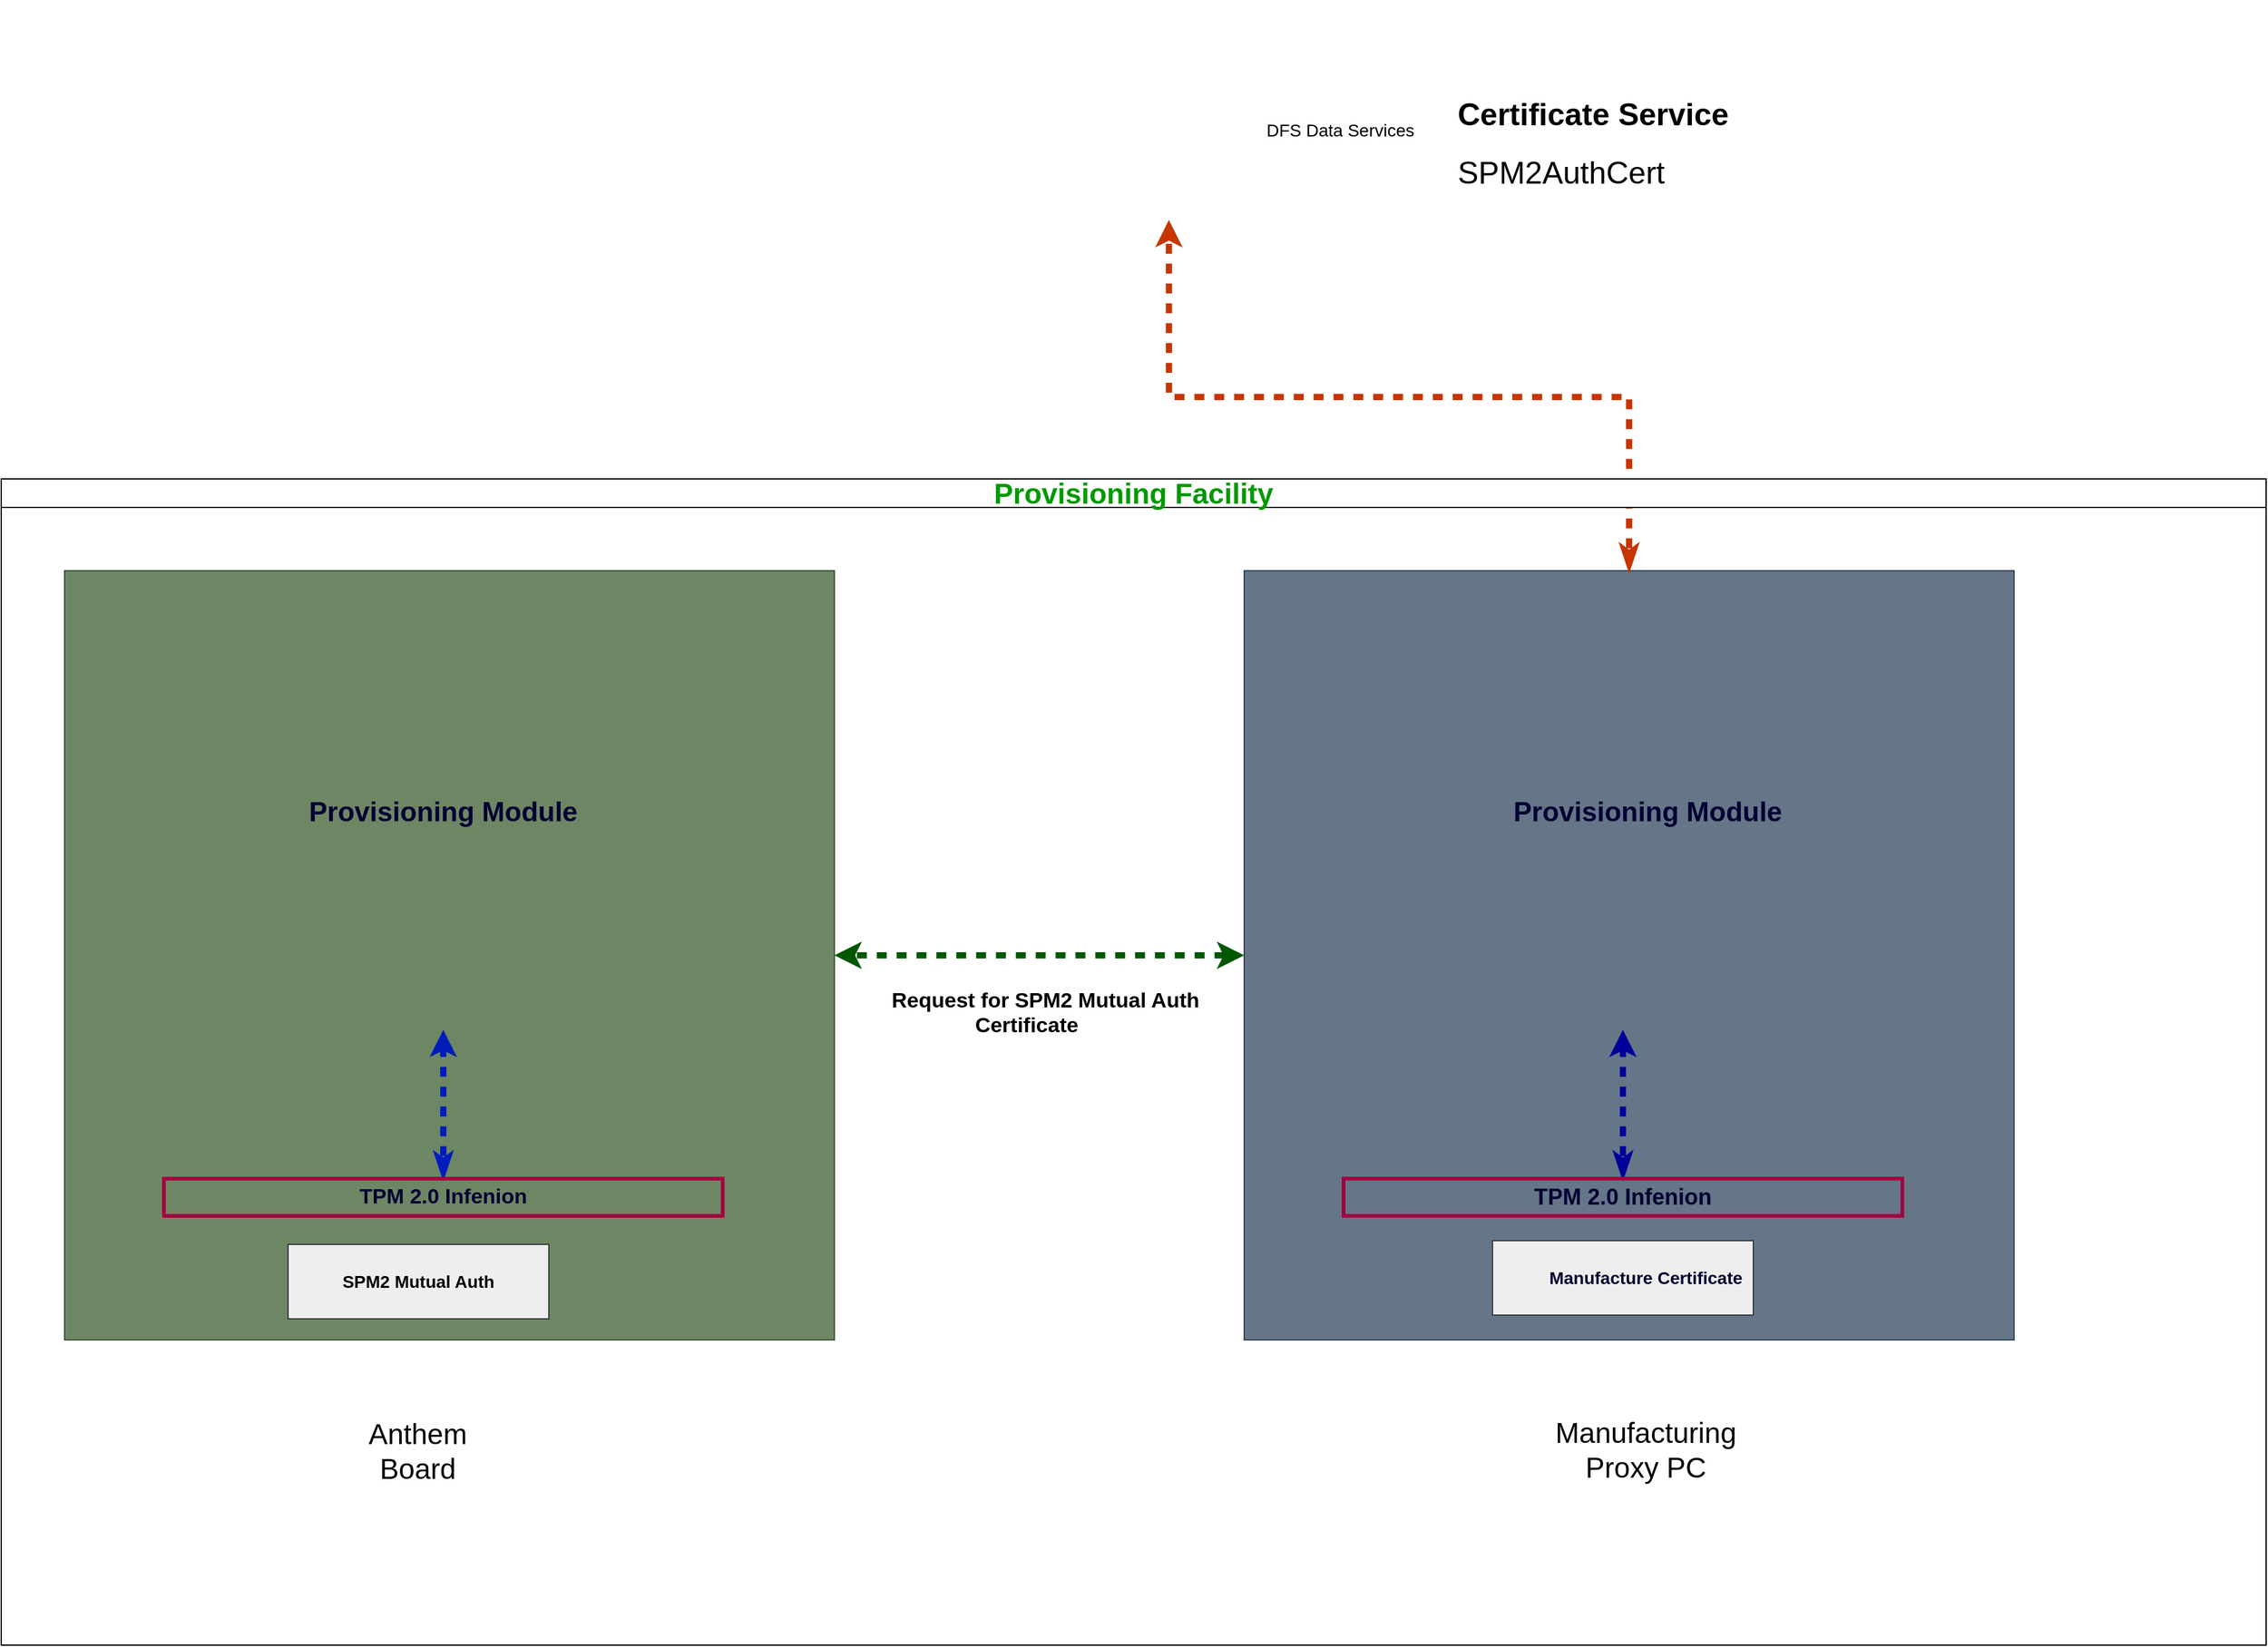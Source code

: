 <mxfile version="24.7.16">
  <diagram name="DFS_ProvisioningDraw" id="_mYJvmgeRwq7VSC3AKh9">
    <mxGraphModel dx="2037" dy="1130" grid="1" gridSize="10" guides="1" tooltips="1" connect="1" arrows="1" fold="1" page="1" pageScale="1" pageWidth="850" pageHeight="1100" math="0" shadow="0">
      <root>
        <mxCell id="0" />
        <mxCell id="1" parent="0" />
        <mxCell id="ZtXv10czIwVztega7ro4-6" style="edgeStyle=orthogonalEdgeStyle;rounded=0;orthogonalLoop=1;jettySize=auto;html=1;entryX=0;entryY=0.5;entryDx=0;entryDy=0;startArrow=classic;startFill=1;flowAnimation=1;fillColor=#008a00;strokeColor=#005700;strokeWidth=5;" edge="1" parent="1" source="ZtXv10czIwVztega7ro4-7" target="ZtXv10czIwVztega7ro4-14">
          <mxGeometry relative="1" as="geometry" />
        </mxCell>
        <mxCell id="ZtXv10czIwVztega7ro4-7" value="" style="whiteSpace=wrap;html=1;aspect=fixed;fillColor=#6d8764;fontColor=#ffffff;strokeColor=#3A5431;" vertex="1" parent="1">
          <mxGeometry x="341" y="760" width="620" height="620" as="geometry" />
        </mxCell>
        <mxCell id="ZtXv10czIwVztega7ro4-8" value="&lt;span style=&quot;color: rgb(0, 0, 0);&quot;&gt;&lt;b&gt;&lt;font style=&quot;font-size: 14px;&quot;&gt;SPM2 Mutual Auth&lt;/font&gt;&lt;/b&gt;&lt;/span&gt;" style="rounded=0;whiteSpace=wrap;html=1;fillColor=#eeeeee;strokeColor=#36393d;" vertex="1" parent="1">
          <mxGeometry x="521" y="1303" width="210" height="60" as="geometry" />
        </mxCell>
        <mxCell id="ZtXv10czIwVztega7ro4-9" value="" style="shape=image;verticalLabelPosition=bottom;labelBackgroundColor=default;verticalAlign=top;aspect=fixed;imageAspect=0;image=https://cdn3d.iconscout.com/3d/premium/thumb/encryption-key-3d-icon-download-in-png-blend-fbx-gltf-file-formats--digital-access-cryptography-internet-security-pack-crime-icons-6909971.png?f=webp;" vertex="1" parent="1">
          <mxGeometry x="688" y="1309" width="40" height="40" as="geometry" />
        </mxCell>
        <mxCell id="ZtXv10czIwVztega7ro4-10" style="edgeStyle=orthogonalEdgeStyle;rounded=0;orthogonalLoop=1;jettySize=auto;html=1;startArrow=classicThin;startFill=1;strokeWidth=5;flowAnimation=1;strokeColor=#001DBC;fillColor=#0050ef;" edge="1" parent="1" source="ZtXv10czIwVztega7ro4-11" target="ZtXv10czIwVztega7ro4-12">
          <mxGeometry relative="1" as="geometry" />
        </mxCell>
        <mxCell id="ZtXv10czIwVztega7ro4-11" value="&lt;b&gt;&lt;font style=&quot;font-size: 17px;&quot; color=&quot;#000033&quot;&gt;TPM 2.0 Infenion&lt;/font&gt;&lt;/b&gt;" style="text;html=1;align=center;verticalAlign=middle;whiteSpace=wrap;rounded=0;fillColor=none;fontColor=#ffffff;strokeColor=#A50040;strokeWidth=3;" vertex="1" parent="1">
          <mxGeometry x="421" y="1250" width="450" height="30" as="geometry" />
        </mxCell>
        <mxCell id="ZtXv10czIwVztega7ro4-12" value="" style="shape=image;verticalLabelPosition=bottom;labelBackgroundColor=default;verticalAlign=top;aspect=fixed;imageAspect=0;image=https://cdn3d.iconscout.com/3d/premium/thumb/software-development-3d-icon-download-in-png-blend-fbx-gltf-file-formats--html-logo-programming-coding-pack-design-icons-6716438.png?f=webp;" vertex="1" parent="1">
          <mxGeometry x="561" y="960" width="170" height="170" as="geometry" />
        </mxCell>
        <mxCell id="ZtXv10czIwVztega7ro4-13" value="&lt;font style=&quot;font-size: 22px;&quot; color=&quot;#000033&quot;&gt;&lt;b&gt;Provisioning Module&lt;/b&gt;&lt;/font&gt;" style="text;html=1;align=center;verticalAlign=middle;whiteSpace=wrap;rounded=0;" vertex="1" parent="1">
          <mxGeometry x="421" y="940" width="450" height="30" as="geometry" />
        </mxCell>
        <mxCell id="ZtXv10czIwVztega7ro4-14" value="" style="whiteSpace=wrap;html=1;aspect=fixed;fillColor=#647687;fontColor=#ffffff;strokeColor=#314354;" vertex="1" parent="1">
          <mxGeometry x="1291" y="760" width="620" height="620" as="geometry" />
        </mxCell>
        <mxCell id="ZtXv10czIwVztega7ro4-15" value="" style="shape=image;verticalLabelPosition=bottom;labelBackgroundColor=default;verticalAlign=top;aspect=fixed;imageAspect=0;image=https://cdn3d.iconscout.com/3d/premium/thumb/encryption-3d-illustration-download-in-png-blend-fbx-gltf-file-formats--bitcoin-logo-padlock-lock-blockchain-pack-business-illustrations-3927985.png?f=webp;" vertex="1" parent="1">
          <mxGeometry x="1421" y="1300" width="60" height="60" as="geometry" />
        </mxCell>
        <mxCell id="ZtXv10czIwVztega7ro4-16" value="" style="rounded=0;whiteSpace=wrap;html=1;fillColor=#eeeeee;strokeColor=#36393d;" vertex="1" parent="1">
          <mxGeometry x="1491" y="1300" width="210" height="60" as="geometry" />
        </mxCell>
        <mxCell id="ZtXv10czIwVztega7ro4-17" value="" style="shape=image;verticalLabelPosition=bottom;labelBackgroundColor=default;verticalAlign=top;aspect=fixed;imageAspect=0;image=https://cdn3d.iconscout.com/3d/premium/thumb/encryption-key-3d-icon-download-in-png-blend-fbx-gltf-file-formats--digital-access-cryptography-internet-security-pack-crime-icons-6909971.png?f=webp;" vertex="1" parent="1">
          <mxGeometry x="1491" y="1310" width="40" height="40" as="geometry" />
        </mxCell>
        <mxCell id="ZtXv10czIwVztega7ro4-18" value="&lt;font style=&quot;font-size: 14px;&quot; color=&quot;#000033&quot;&gt;&lt;b&gt;Manufacture Certificate&lt;/b&gt;&lt;/font&gt;" style="text;html=1;align=center;verticalAlign=middle;whiteSpace=wrap;rounded=0;" vertex="1" parent="1">
          <mxGeometry x="1533.5" y="1315" width="160.5" height="30" as="geometry" />
        </mxCell>
        <mxCell id="ZtXv10czIwVztega7ro4-19" style="edgeStyle=orthogonalEdgeStyle;rounded=0;orthogonalLoop=1;jettySize=auto;html=1;startArrow=classicThin;startFill=1;strokeWidth=5;flowAnimation=1;strokeColor=#000099;" edge="1" parent="1" source="ZtXv10czIwVztega7ro4-20" target="ZtXv10czIwVztega7ro4-21">
          <mxGeometry relative="1" as="geometry" />
        </mxCell>
        <mxCell id="ZtXv10czIwVztega7ro4-20" value="&lt;font size=&quot;1&quot; color=&quot;#000033&quot;&gt;&lt;b style=&quot;font-size: 18px;&quot;&gt;TPM 2.0 Infenion&lt;/b&gt;&lt;/font&gt;" style="text;html=1;align=center;verticalAlign=middle;whiteSpace=wrap;rounded=0;fillColor=none;fontColor=#ffffff;strokeColor=#A50040;strokeWidth=3;" vertex="1" parent="1">
          <mxGeometry x="1371" y="1250" width="450" height="30" as="geometry" />
        </mxCell>
        <mxCell id="ZtXv10czIwVztega7ro4-21" value="" style="shape=image;verticalLabelPosition=bottom;labelBackgroundColor=default;verticalAlign=top;aspect=fixed;imageAspect=0;image=https://cdn3d.iconscout.com/3d/premium/thumb/software-development-3d-icon-download-in-png-blend-fbx-gltf-file-formats--html-logo-programming-coding-pack-design-icons-6716438.png?f=webp;" vertex="1" parent="1">
          <mxGeometry x="1511" y="960" width="170" height="170" as="geometry" />
        </mxCell>
        <mxCell id="ZtXv10czIwVztega7ro4-22" value="&lt;b style=&quot;color: rgb(0, 0, 51); font-size: 22px;&quot;&gt;Provisioning Module&lt;/b&gt;" style="text;html=1;align=center;verticalAlign=middle;whiteSpace=wrap;rounded=0;" vertex="1" parent="1">
          <mxGeometry x="1391" y="940" width="450" height="30" as="geometry" />
        </mxCell>
        <mxCell id="ZtXv10czIwVztega7ro4-23" value="" style="shape=image;verticalLabelPosition=bottom;labelBackgroundColor=default;verticalAlign=top;aspect=fixed;imageAspect=0;image=https://cdn3d.iconscout.com/3d/premium/thumb/http-3d-icon-download-in-png-blend-fbx-gltf-file-formats--web-link-website-information-technology-pack-design-development-icons-7703548.png?f=webp;" vertex="1" parent="1">
          <mxGeometry x="1061" y="930" width="147.47" height="140" as="geometry" />
        </mxCell>
        <mxCell id="ZtXv10czIwVztega7ro4-24" value="" style="shape=image;verticalLabelPosition=bottom;labelBackgroundColor=default;verticalAlign=top;aspect=fixed;imageAspect=0;image=https://cdn3d.iconscout.com/3d/premium/thumb/cloud-network-3d-icon-download-in-png-blend-fbx-gltf-file-formats--computing-hosting-technology-connection-services-and-server-pack-communication-icons-7660660.png?f=webp;" vertex="1" parent="1">
          <mxGeometry x="1131" y="300" width="180" height="180" as="geometry" />
        </mxCell>
        <mxCell id="ZtXv10czIwVztega7ro4-25" value="&lt;font style=&quot;font-size: 14px;&quot;&gt;DFS Data Services&lt;/font&gt;" style="text;html=1;align=center;verticalAlign=middle;whiteSpace=wrap;rounded=0;strokeWidth=1;" vertex="1" parent="1">
          <mxGeometry x="1301" y="390" width="135" height="30" as="geometry" />
        </mxCell>
        <mxCell id="ZtXv10czIwVztega7ro4-26" value="&lt;h1 style=&quot;text-align: center; margin-top: 0px; font-size: 17px;&quot;&gt;&lt;b style=&quot;background-color: initial;&quot;&gt;Request for SPM2 Mutual Auth Certificate&lt;/b&gt;&lt;span style=&quot;background-color: initial; font-weight: normal; white-space: pre;&quot;&gt;&#x9;&lt;/span&gt;&lt;br&gt;&lt;/h1&gt;" style="text;html=1;whiteSpace=wrap;overflow=hidden;rounded=0;strokeWidth=5;" vertex="1" parent="1">
          <mxGeometry x="989" y="1090" width="282" height="120" as="geometry" />
        </mxCell>
        <mxCell id="ZtXv10czIwVztega7ro4-27" style="edgeStyle=orthogonalEdgeStyle;rounded=0;orthogonalLoop=1;jettySize=auto;html=1;entryX=0.552;entryY=0.985;entryDx=0;entryDy=0;entryPerimeter=0;startArrow=classicThin;startFill=1;flowAnimation=1;strokeWidth=5;fillColor=#fa6800;strokeColor=#C73500;" edge="1" parent="1" source="ZtXv10czIwVztega7ro4-14" target="ZtXv10czIwVztega7ro4-24">
          <mxGeometry relative="1" as="geometry" />
        </mxCell>
        <mxCell id="ZtXv10czIwVztega7ro4-28" value="" style="shape=image;verticalLabelPosition=bottom;labelBackgroundColor=default;verticalAlign=top;aspect=fixed;imageAspect=0;image=https://cdn3d.iconscout.com/3d/premium/thumb/https-3d-icon-download-in-png-blend-fbx-gltf-file-formats--website-security-http-secure-internet-pack-crime-icons-10075680.png?f=webp;" vertex="1" parent="1">
          <mxGeometry x="1351" y="510" width="140" height="140" as="geometry" />
        </mxCell>
        <mxCell id="ZtXv10czIwVztega7ro4-29" value="&lt;h1 style=&quot;margin-top: 0px; font-size: 25px;&quot;&gt;&lt;font style=&quot;font-size: 25px;&quot;&gt;&lt;span style=&quot;background-color: initial;&quot;&gt;Certificate Service&lt;/span&gt;&lt;/font&gt;&lt;/h1&gt;&lt;div style=&quot;font-size: 25px;&quot;&gt;&lt;span style=&quot;background-color: initial;&quot;&gt;&lt;font style=&quot;font-size: 25px;&quot;&gt;SPM2AuthCert&lt;/font&gt;&lt;/span&gt;&lt;/div&gt;" style="text;html=1;whiteSpace=wrap;overflow=hidden;rounded=0;" vertex="1" parent="1">
          <mxGeometry x="1461" y="370" width="297" height="120" as="geometry" />
        </mxCell>
        <mxCell id="ZtXv10czIwVztega7ro4-30" value="&lt;font color=&quot;#009900&quot; style=&quot;font-size: 23px;&quot;&gt;Provisioning Facility&lt;/font&gt;" style="swimlane;whiteSpace=wrap;html=1;" vertex="1" parent="1">
          <mxGeometry x="290" y="686" width="1824" height="940" as="geometry" />
        </mxCell>
        <mxCell id="ZtXv10czIwVztega7ro4-31" value="" style="shape=image;verticalLabelPosition=bottom;labelBackgroundColor=default;verticalAlign=top;aspect=fixed;imageAspect=0;image=https://cdn3d.iconscout.com/3d/premium/thumb/pc-3d-icon-download-in-png-blend-fbx-gltf-file-formats--computer-device-monitor-laptop-electronic-devices-pack-appliances-icons-5191689.png?f=webp;" vertex="1" parent="ZtXv10czIwVztega7ro4-30">
          <mxGeometry x="1427" y="687" width="180" height="180" as="geometry" />
        </mxCell>
        <mxCell id="ZtXv10czIwVztega7ro4-32" value="&lt;font style=&quot;font-size: 23px;&quot;&gt;Manufacturing Proxy PC&lt;/font&gt;" style="text;html=1;align=center;verticalAlign=middle;whiteSpace=wrap;rounded=0;strokeWidth=10;" vertex="1" parent="ZtXv10czIwVztega7ro4-30">
          <mxGeometry x="1257" y="768" width="135" height="30" as="geometry" />
        </mxCell>
        <mxCell id="ZtXv10czIwVztega7ro4-33" value="" style="shape=image;verticalLabelPosition=bottom;labelBackgroundColor=default;verticalAlign=top;aspect=fixed;imageAspect=0;image=https://cdn3d.iconscout.com/3d/premium/thumb/circuit-board-3d-icon-download-in-png-blend-fbx-gltf-file-formats--microchip-microprocessor-chip-motherboard-hardware-engineering-pack-tools-equipment-icons-8356504.png?f=webp;" vertex="1" parent="ZtXv10czIwVztega7ro4-30">
          <mxGeometry x="433" y="686" width="190" height="190" as="geometry" />
        </mxCell>
        <mxCell id="ZtXv10czIwVztega7ro4-34" value="" style="shape=image;verticalLabelPosition=bottom;labelBackgroundColor=default;verticalAlign=top;aspect=fixed;imageAspect=0;image=https://cdn3d.iconscout.com/3d/premium/thumb/encryption-3d-illustration-download-in-png-blend-fbx-gltf-file-formats--bitcoin-logo-padlock-lock-blockchain-pack-business-illustrations-3927985.png?f=webp;" vertex="1" parent="ZtXv10czIwVztega7ro4-30">
          <mxGeometry x="555" y="520" width="60" height="60" as="geometry" />
        </mxCell>
        <mxCell id="ZtXv10czIwVztega7ro4-35" value="&lt;font style=&quot;font-size: 23px;&quot;&gt;Anthem Board&lt;/font&gt;" style="text;html=1;align=center;verticalAlign=middle;whiteSpace=wrap;rounded=0;strokeWidth=1;" vertex="1" parent="ZtXv10czIwVztega7ro4-30">
          <mxGeometry x="268" y="769" width="135" height="30" as="geometry" />
        </mxCell>
        <mxCell id="ZtXv10czIwVztega7ro4-36" value="" style="shape=image;verticalLabelPosition=bottom;labelBackgroundColor=default;verticalAlign=top;aspect=fixed;imageAspect=0;image=https://cdn3d.iconscout.com/3d/premium/thumb/encryption-3d-illustration-download-in-png-blend-fbx-gltf-file-formats--bitcoin-logo-padlock-lock-blockchain-pack-business-illustrations-3927985.png?f=webp;" vertex="1" parent="1">
          <mxGeometry x="1841" y="1230" width="60" height="60" as="geometry" />
        </mxCell>
      </root>
    </mxGraphModel>
  </diagram>
</mxfile>
